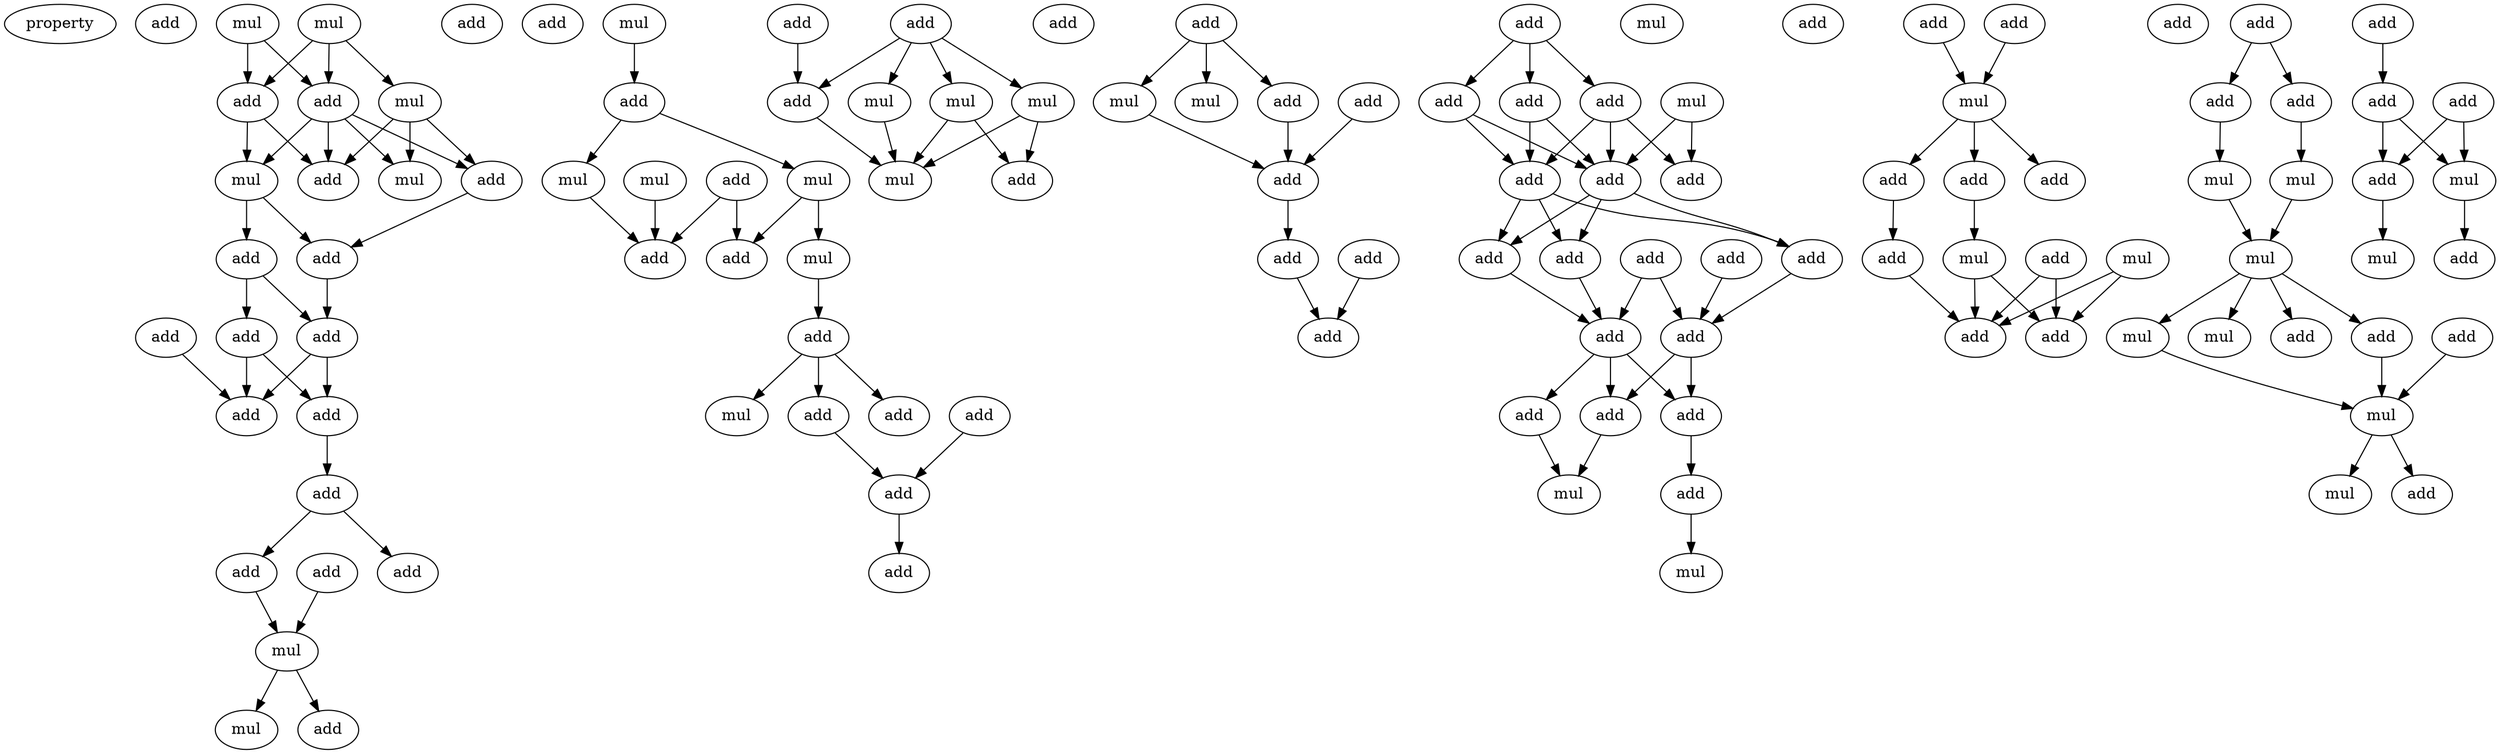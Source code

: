 digraph {
    node [fontcolor=black]
    property [mul=2,lf=1.8]
    0 [ label = add ];
    1 [ label = mul ];
    2 [ label = mul ];
    3 [ label = mul ];
    4 [ label = add ];
    5 [ label = add ];
    6 [ label = mul ];
    7 [ label = add ];
    8 [ label = add ];
    9 [ label = mul ];
    10 [ label = add ];
    11 [ label = add ];
    12 [ label = add ];
    13 [ label = add ];
    14 [ label = add ];
    15 [ label = add ];
    16 [ label = add ];
    17 [ label = add ];
    18 [ label = add ];
    19 [ label = add ];
    20 [ label = add ];
    21 [ label = add ];
    22 [ label = mul ];
    23 [ label = add ];
    24 [ label = mul ];
    25 [ label = add ];
    26 [ label = mul ];
    27 [ label = add ];
    28 [ label = mul ];
    29 [ label = add ];
    30 [ label = mul ];
    31 [ label = mul ];
    32 [ label = add ];
    33 [ label = mul ];
    34 [ label = add ];
    35 [ label = add ];
    36 [ label = mul ];
    37 [ label = add ];
    38 [ label = add ];
    39 [ label = add ];
    40 [ label = add ];
    41 [ label = add ];
    42 [ label = add ];
    43 [ label = add ];
    44 [ label = mul ];
    45 [ label = add ];
    46 [ label = mul ];
    47 [ label = mul ];
    48 [ label = add ];
    49 [ label = mul ];
    50 [ label = add ];
    51 [ label = add ];
    52 [ label = add ];
    53 [ label = mul ];
    54 [ label = mul ];
    55 [ label = add ];
    56 [ label = add ];
    57 [ label = add ];
    58 [ label = add ];
    59 [ label = add ];
    60 [ label = add ];
    61 [ label = mul ];
    62 [ label = add ];
    63 [ label = add ];
    64 [ label = mul ];
    65 [ label = add ];
    66 [ label = add ];
    67 [ label = add ];
    68 [ label = add ];
    69 [ label = add ];
    70 [ label = add ];
    71 [ label = add ];
    72 [ label = add ];
    73 [ label = add ];
    74 [ label = add ];
    75 [ label = add ];
    76 [ label = add ];
    77 [ label = add ];
    78 [ label = add ];
    79 [ label = add ];
    80 [ label = mul ];
    81 [ label = mul ];
    82 [ label = add ];
    83 [ label = add ];
    84 [ label = add ];
    85 [ label = mul ];
    86 [ label = add ];
    87 [ label = add ];
    88 [ label = add ];
    89 [ label = add ];
    90 [ label = mul ];
    91 [ label = add ];
    92 [ label = add ];
    93 [ label = mul ];
    94 [ label = add ];
    95 [ label = add ];
    96 [ label = add ];
    97 [ label = add ];
    98 [ label = add ];
    99 [ label = mul ];
    100 [ label = mul ];
    101 [ label = mul ];
    102 [ label = mul ];
    103 [ label = mul ];
    104 [ label = add ];
    105 [ label = add ];
    106 [ label = add ];
    107 [ label = mul ];
    108 [ label = add ];
    109 [ label = mul ];
    110 [ label = add ];
    111 [ label = add ];
    112 [ label = add ];
    113 [ label = add ];
    114 [ label = mul ];
    115 [ label = add ];
    116 [ label = mul ];
    1 -> 4 [ name = 0 ];
    1 -> 5 [ name = 1 ];
    2 -> 3 [ name = 2 ];
    2 -> 4 [ name = 3 ];
    2 -> 5 [ name = 4 ];
    3 -> 6 [ name = 5 ];
    3 -> 7 [ name = 6 ];
    3 -> 8 [ name = 7 ];
    4 -> 6 [ name = 8 ];
    4 -> 7 [ name = 9 ];
    4 -> 8 [ name = 10 ];
    4 -> 9 [ name = 11 ];
    5 -> 8 [ name = 12 ];
    5 -> 9 [ name = 13 ];
    7 -> 10 [ name = 14 ];
    9 -> 10 [ name = 15 ];
    9 -> 11 [ name = 16 ];
    10 -> 13 [ name = 17 ];
    11 -> 12 [ name = 18 ];
    11 -> 13 [ name = 19 ];
    12 -> 15 [ name = 20 ];
    12 -> 16 [ name = 21 ];
    13 -> 15 [ name = 22 ];
    13 -> 16 [ name = 23 ];
    14 -> 15 [ name = 24 ];
    16 -> 17 [ name = 25 ];
    17 -> 19 [ name = 26 ];
    17 -> 21 [ name = 27 ];
    19 -> 22 [ name = 28 ];
    20 -> 22 [ name = 29 ];
    22 -> 24 [ name = 30 ];
    22 -> 25 [ name = 31 ];
    26 -> 27 [ name = 32 ];
    27 -> 28 [ name = 33 ];
    27 -> 30 [ name = 34 ];
    28 -> 34 [ name = 35 ];
    29 -> 32 [ name = 36 ];
    29 -> 34 [ name = 37 ];
    30 -> 32 [ name = 38 ];
    30 -> 33 [ name = 39 ];
    31 -> 34 [ name = 40 ];
    33 -> 35 [ name = 41 ];
    35 -> 36 [ name = 42 ];
    35 -> 37 [ name = 43 ];
    35 -> 39 [ name = 44 ];
    37 -> 40 [ name = 45 ];
    38 -> 40 [ name = 46 ];
    40 -> 41 [ name = 47 ];
    42 -> 44 [ name = 48 ];
    42 -> 45 [ name = 49 ];
    42 -> 46 [ name = 50 ];
    42 -> 47 [ name = 51 ];
    43 -> 45 [ name = 52 ];
    44 -> 49 [ name = 53 ];
    45 -> 49 [ name = 54 ];
    46 -> 49 [ name = 55 ];
    46 -> 50 [ name = 56 ];
    47 -> 49 [ name = 57 ];
    47 -> 50 [ name = 58 ];
    51 -> 53 [ name = 59 ];
    51 -> 54 [ name = 60 ];
    51 -> 55 [ name = 61 ];
    52 -> 56 [ name = 62 ];
    53 -> 56 [ name = 63 ];
    55 -> 56 [ name = 64 ];
    56 -> 57 [ name = 65 ];
    57 -> 59 [ name = 66 ];
    58 -> 59 [ name = 67 ];
    60 -> 62 [ name = 68 ];
    60 -> 63 [ name = 69 ];
    60 -> 65 [ name = 70 ];
    61 -> 66 [ name = 71 ];
    61 -> 68 [ name = 72 ];
    62 -> 66 [ name = 73 ];
    62 -> 67 [ name = 74 ];
    63 -> 66 [ name = 75 ];
    63 -> 67 [ name = 76 ];
    65 -> 66 [ name = 77 ];
    65 -> 67 [ name = 78 ];
    65 -> 68 [ name = 79 ];
    66 -> 70 [ name = 80 ];
    66 -> 71 [ name = 81 ];
    66 -> 73 [ name = 82 ];
    67 -> 70 [ name = 83 ];
    67 -> 71 [ name = 84 ];
    67 -> 73 [ name = 85 ];
    69 -> 75 [ name = 86 ];
    70 -> 74 [ name = 87 ];
    71 -> 74 [ name = 88 ];
    72 -> 74 [ name = 89 ];
    72 -> 75 [ name = 90 ];
    73 -> 75 [ name = 91 ];
    74 -> 76 [ name = 92 ];
    74 -> 77 [ name = 93 ];
    74 -> 78 [ name = 94 ];
    75 -> 76 [ name = 95 ];
    75 -> 78 [ name = 96 ];
    76 -> 80 [ name = 97 ];
    77 -> 80 [ name = 98 ];
    78 -> 79 [ name = 99 ];
    79 -> 81 [ name = 100 ];
    83 -> 85 [ name = 101 ];
    84 -> 85 [ name = 102 ];
    85 -> 86 [ name = 103 ];
    85 -> 87 [ name = 104 ];
    85 -> 88 [ name = 105 ];
    86 -> 90 [ name = 106 ];
    88 -> 92 [ name = 107 ];
    90 -> 94 [ name = 108 ];
    90 -> 96 [ name = 109 ];
    91 -> 94 [ name = 110 ];
    91 -> 96 [ name = 111 ];
    92 -> 94 [ name = 112 ];
    93 -> 94 [ name = 113 ];
    93 -> 96 [ name = 114 ];
    95 -> 97 [ name = 115 ];
    95 -> 98 [ name = 116 ];
    97 -> 99 [ name = 117 ];
    98 -> 100 [ name = 118 ];
    99 -> 101 [ name = 119 ];
    100 -> 101 [ name = 120 ];
    101 -> 102 [ name = 121 ];
    101 -> 103 [ name = 122 ];
    101 -> 105 [ name = 123 ];
    101 -> 106 [ name = 124 ];
    102 -> 107 [ name = 125 ];
    104 -> 107 [ name = 126 ];
    106 -> 107 [ name = 127 ];
    107 -> 109 [ name = 128 ];
    107 -> 110 [ name = 129 ];
    108 -> 111 [ name = 130 ];
    111 -> 113 [ name = 131 ];
    111 -> 114 [ name = 132 ];
    112 -> 113 [ name = 133 ];
    112 -> 114 [ name = 134 ];
    113 -> 116 [ name = 135 ];
    114 -> 115 [ name = 136 ];
}

